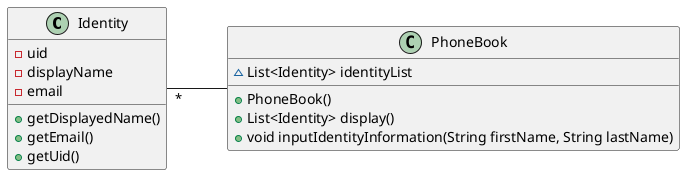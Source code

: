 @startuml
left to right direction

class Identity{


    - uid
    - displayName
    - email



    + getDisplayedName()
    + getEmail()
    + getUid()
}


class PhoneBook {
	~List<Identity> identityList
	+PhoneBook()
	+List<Identity> display()
	+void inputIdentityInformation(String firstName, String lastName)
}

Identity "*"-- PhoneBook

@enduml